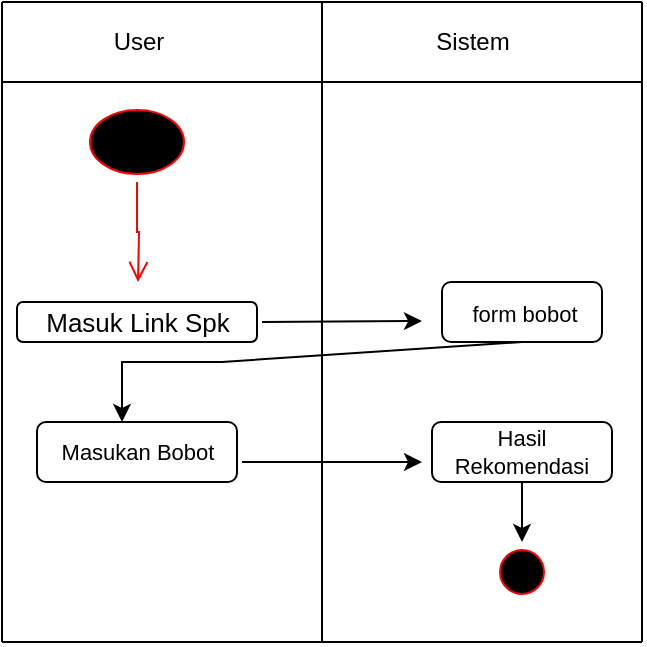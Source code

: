<mxfile version="16.2.7" type="google"><diagram id="xoRBEFFv8kIwqxpHVLBi" name="Halaman-1"><mxGraphModel dx="754" dy="414" grid="1" gridSize="10" guides="1" tooltips="1" connect="1" arrows="1" fold="1" page="1" pageScale="1" pageWidth="850" pageHeight="1100" math="0" shadow="0"><root><mxCell id="0"/><mxCell id="1" parent="0"/><mxCell id="u1n-VGQ2GtYKrFtukx5Z-1" value="User" style="text;html=1;align=center;verticalAlign=middle;resizable=0;points=[];autosize=1;strokeColor=none;fillColor=none;" vertex="1" parent="1"><mxGeometry x="207.5" y="90" width="40" height="20" as="geometry"/></mxCell><mxCell id="u1n-VGQ2GtYKrFtukx5Z-3" value="" style="endArrow=none;html=1;rounded=0;" edge="1" parent="1"><mxGeometry relative="1" as="geometry"><mxPoint x="160" y="80" as="sourcePoint"/><mxPoint x="480" y="80" as="targetPoint"/></mxGeometry></mxCell><mxCell id="u1n-VGQ2GtYKrFtukx5Z-6" value="Sistem" style="text;html=1;align=center;verticalAlign=middle;resizable=0;points=[];autosize=1;strokeColor=none;fillColor=none;" vertex="1" parent="1"><mxGeometry x="370" y="90" width="50" height="20" as="geometry"/></mxCell><mxCell id="u1n-VGQ2GtYKrFtukx5Z-7" value="" style="endArrow=none;html=1;rounded=0;" edge="1" parent="1"><mxGeometry relative="1" as="geometry"><mxPoint x="320" y="80" as="sourcePoint"/><mxPoint x="320" y="400" as="targetPoint"/></mxGeometry></mxCell><mxCell id="u1n-VGQ2GtYKrFtukx5Z-10" value="" style="ellipse;html=1;shape=startState;fillColor=#000000;strokeColor=#ff0000;" vertex="1" parent="1"><mxGeometry x="200" y="130" width="55" height="40" as="geometry"/></mxCell><mxCell id="u1n-VGQ2GtYKrFtukx5Z-11" value="" style="edgeStyle=orthogonalEdgeStyle;html=1;verticalAlign=bottom;endArrow=open;endSize=8;strokeColor=#ff0000;rounded=0;" edge="1" source="u1n-VGQ2GtYKrFtukx5Z-10" parent="1"><mxGeometry relative="1" as="geometry"><mxPoint x="228" y="220" as="targetPoint"/></mxGeometry></mxCell><mxCell id="u1n-VGQ2GtYKrFtukx5Z-12" value="" style="endArrow=none;html=1;rounded=0;" edge="1" parent="1"><mxGeometry relative="1" as="geometry"><mxPoint x="160" y="120" as="sourcePoint"/><mxPoint x="480" y="120" as="targetPoint"/></mxGeometry></mxCell><mxCell id="u1n-VGQ2GtYKrFtukx5Z-13" value="" style="endArrow=none;html=1;rounded=0;" edge="1" parent="1"><mxGeometry relative="1" as="geometry"><mxPoint x="480" y="80" as="sourcePoint"/><mxPoint x="480" y="400" as="targetPoint"/></mxGeometry></mxCell><mxCell id="u1n-VGQ2GtYKrFtukx5Z-14" value="" style="endArrow=none;html=1;rounded=0;" edge="1" parent="1"><mxGeometry relative="1" as="geometry"><mxPoint x="160" y="80" as="sourcePoint"/><mxPoint x="160" y="400" as="targetPoint"/></mxGeometry></mxCell><mxCell id="u1n-VGQ2GtYKrFtukx5Z-18" value="Masuk Link Spk" style="rounded=1;whiteSpace=wrap;html=1;fontSize=13;" vertex="1" parent="1"><mxGeometry x="167.5" y="230" width="120" height="20" as="geometry"/></mxCell><mxCell id="u1n-VGQ2GtYKrFtukx5Z-19" value="" style="endArrow=classic;html=1;rounded=0;fontSize=13;" edge="1" parent="1"><mxGeometry width="50" height="50" relative="1" as="geometry"><mxPoint x="290" y="240" as="sourcePoint"/><mxPoint x="370" y="239.5" as="targetPoint"/></mxGeometry></mxCell><mxCell id="u1n-VGQ2GtYKrFtukx5Z-20" value="&lt;font style=&quot;font-size: 11px&quot;&gt;&amp;nbsp;form bobot&lt;/font&gt;" style="rounded=1;whiteSpace=wrap;html=1;fontSize=13;" vertex="1" parent="1"><mxGeometry x="380" y="220" width="80" height="30" as="geometry"/></mxCell><mxCell id="u1n-VGQ2GtYKrFtukx5Z-21" value="Masukan Bobot" style="rounded=1;whiteSpace=wrap;html=1;fontSize=11;" vertex="1" parent="1"><mxGeometry x="177.5" y="290" width="100" height="30" as="geometry"/></mxCell><mxCell id="u1n-VGQ2GtYKrFtukx5Z-22" value="" style="endArrow=classic;html=1;rounded=0;fontSize=11;exitX=0.5;exitY=1;exitDx=0;exitDy=0;" edge="1" parent="1" source="u1n-VGQ2GtYKrFtukx5Z-20"><mxGeometry width="50" height="50" relative="1" as="geometry"><mxPoint x="425" y="270" as="sourcePoint"/><mxPoint x="220" y="290" as="targetPoint"/><Array as="points"><mxPoint x="270" y="260"/><mxPoint x="220" y="260"/></Array></mxGeometry></mxCell><mxCell id="u1n-VGQ2GtYKrFtukx5Z-24" value="Hasil Rekomendasi" style="rounded=1;whiteSpace=wrap;html=1;fontSize=11;" vertex="1" parent="1"><mxGeometry x="375" y="290" width="90" height="30" as="geometry"/></mxCell><mxCell id="u1n-VGQ2GtYKrFtukx5Z-25" value="" style="endArrow=classic;html=1;rounded=0;fontSize=11;" edge="1" parent="1"><mxGeometry width="50" height="50" relative="1" as="geometry"><mxPoint x="280" y="310" as="sourcePoint"/><mxPoint x="370" y="310" as="targetPoint"/></mxGeometry></mxCell><mxCell id="u1n-VGQ2GtYKrFtukx5Z-26" value="" style="endArrow=classic;html=1;rounded=0;fontSize=11;exitX=0.5;exitY=1;exitDx=0;exitDy=0;" edge="1" parent="1" source="u1n-VGQ2GtYKrFtukx5Z-24"><mxGeometry width="50" height="50" relative="1" as="geometry"><mxPoint x="370" y="380" as="sourcePoint"/><mxPoint x="420" y="350" as="targetPoint"/></mxGeometry></mxCell><mxCell id="u1n-VGQ2GtYKrFtukx5Z-27" value="" style="ellipse;html=1;shape=startState;fillColor=#000000;strokeColor=#ff0000;fontSize=11;" vertex="1" parent="1"><mxGeometry x="405" y="350" width="30" height="30" as="geometry"/></mxCell><mxCell id="u1n-VGQ2GtYKrFtukx5Z-29" value="" style="endArrow=none;html=1;rounded=0;fontSize=11;" edge="1" parent="1"><mxGeometry relative="1" as="geometry"><mxPoint x="160" y="400" as="sourcePoint"/><mxPoint x="480" y="400" as="targetPoint"/></mxGeometry></mxCell></root></mxGraphModel></diagram></mxfile>
